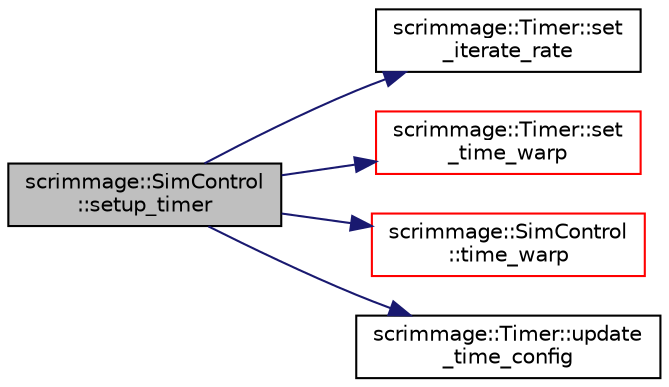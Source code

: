 digraph "scrimmage::SimControl::setup_timer"
{
 // LATEX_PDF_SIZE
  edge [fontname="Helvetica",fontsize="10",labelfontname="Helvetica",labelfontsize="10"];
  node [fontname="Helvetica",fontsize="10",shape=record];
  rankdir="LR";
  Node1 [label="scrimmage::SimControl\l::setup_timer",height=0.2,width=0.4,color="black", fillcolor="grey75", style="filled", fontcolor="black",tooltip=" "];
  Node1 -> Node2 [color="midnightblue",fontsize="10",style="solid",fontname="Helvetica"];
  Node2 [label="scrimmage::Timer::set\l_iterate_rate",height=0.2,width=0.4,color="black", fillcolor="white", style="filled",URL="$classscrimmage_1_1Timer.html#a58e06146f70f419098456beef9684d6c",tooltip=" "];
  Node1 -> Node3 [color="midnightblue",fontsize="10",style="solid",fontname="Helvetica"];
  Node3 [label="scrimmage::Timer::set\l_time_warp",height=0.2,width=0.4,color="red", fillcolor="white", style="filled",URL="$classscrimmage_1_1Timer.html#a50e949171bfaf0093155d901353d71f7",tooltip=" "];
  Node1 -> Node5 [color="midnightblue",fontsize="10",style="solid",fontname="Helvetica"];
  Node5 [label="scrimmage::SimControl\l::time_warp",height=0.2,width=0.4,color="red", fillcolor="white", style="filled",URL="$classscrimmage_1_1SimControl.html#a30bc8fd66f50afb1f84517bc781f0545",tooltip="Get the desired time warp of the simulation."];
  Node1 -> Node6 [color="midnightblue",fontsize="10",style="solid",fontname="Helvetica"];
  Node6 [label="scrimmage::Timer::update\l_time_config",height=0.2,width=0.4,color="black", fillcolor="white", style="filled",URL="$classscrimmage_1_1Timer.html#a638afb23bc05dd7ba152c36701047068",tooltip=" "];
}
